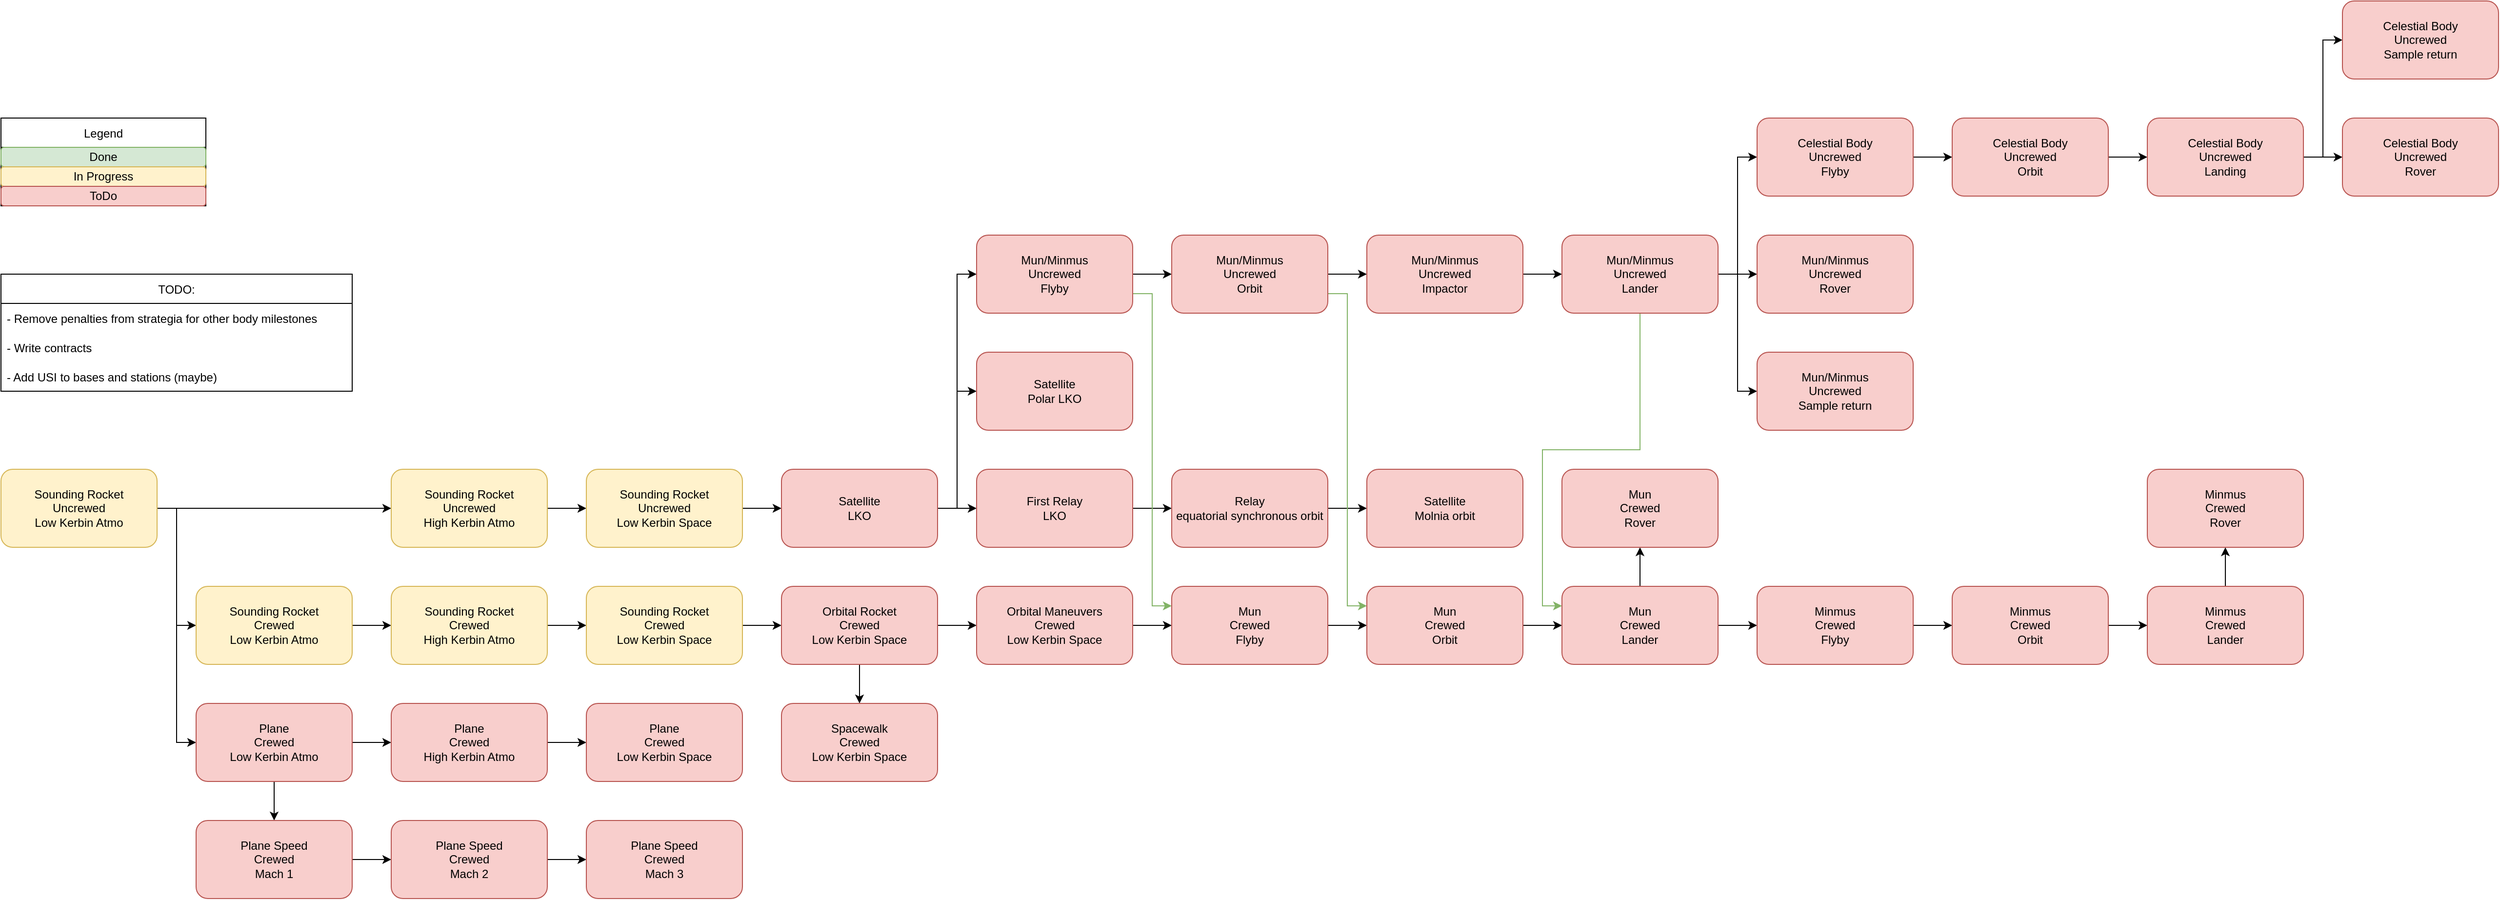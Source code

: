 <mxfile version="17.4.5" type="device"><diagram id="72ZmBjD8LnkfxQe6pM_F" name="Page-1"><mxGraphModel dx="2595" dy="2440" grid="1" gridSize="10" guides="1" tooltips="1" connect="1" arrows="1" fold="1" page="1" pageScale="1" pageWidth="850" pageHeight="1100" math="0" shadow="0"><root><mxCell id="0"/><mxCell id="1" parent="0"/><mxCell id="yF4MpGs21X09wfzkWnPu-3" style="edgeStyle=orthogonalEdgeStyle;rounded=0;orthogonalLoop=1;jettySize=auto;html=1;entryX=0;entryY=0.5;entryDx=0;entryDy=0;" edge="1" parent="1" source="yF4MpGs21X09wfzkWnPu-1" target="yF4MpGs21X09wfzkWnPu-2"><mxGeometry relative="1" as="geometry"/></mxCell><mxCell id="yF4MpGs21X09wfzkWnPu-7" style="edgeStyle=orthogonalEdgeStyle;rounded=0;orthogonalLoop=1;jettySize=auto;html=1;entryX=0;entryY=0.5;entryDx=0;entryDy=0;" edge="1" parent="1" source="yF4MpGs21X09wfzkWnPu-1" target="yF4MpGs21X09wfzkWnPu-6"><mxGeometry relative="1" as="geometry"/></mxCell><mxCell id="yF4MpGs21X09wfzkWnPu-110" style="edgeStyle=orthogonalEdgeStyle;rounded=0;orthogonalLoop=1;jettySize=auto;html=1;entryX=0;entryY=0.5;entryDx=0;entryDy=0;" edge="1" parent="1" source="yF4MpGs21X09wfzkWnPu-1" target="yF4MpGs21X09wfzkWnPu-109"><mxGeometry relative="1" as="geometry"/></mxCell><mxCell id="yF4MpGs21X09wfzkWnPu-1" value="&lt;div&gt;Sounding Rocket&lt;/div&gt;&lt;div&gt;Uncrewed&lt;br&gt;&lt;/div&gt;&lt;div&gt;Low Kerbin Atmo&lt;br&gt;&lt;/div&gt;" style="rounded=1;whiteSpace=wrap;html=1;fillColor=#fff2cc;strokeColor=#d6b656;" vertex="1" parent="1"><mxGeometry x="40" y="200" width="160" height="80" as="geometry"/></mxCell><mxCell id="yF4MpGs21X09wfzkWnPu-5" style="edgeStyle=orthogonalEdgeStyle;rounded=0;orthogonalLoop=1;jettySize=auto;html=1;entryX=0;entryY=0.5;entryDx=0;entryDy=0;" edge="1" parent="1" source="yF4MpGs21X09wfzkWnPu-2" target="yF4MpGs21X09wfzkWnPu-4"><mxGeometry relative="1" as="geometry"/></mxCell><mxCell id="yF4MpGs21X09wfzkWnPu-2" value="&lt;div&gt;Sounding Rocket&lt;/div&gt;&lt;div&gt;Uncrewed&lt;br&gt;&lt;/div&gt;&lt;div&gt;High Kerbin Atmo&lt;br&gt;&lt;/div&gt;" style="rounded=1;whiteSpace=wrap;html=1;fillColor=#fff2cc;strokeColor=#d6b656;" vertex="1" parent="1"><mxGeometry x="440" y="200" width="160" height="80" as="geometry"/></mxCell><mxCell id="yF4MpGs21X09wfzkWnPu-13" style="edgeStyle=orthogonalEdgeStyle;rounded=0;orthogonalLoop=1;jettySize=auto;html=1;entryX=0;entryY=0.5;entryDx=0;entryDy=0;" edge="1" parent="1" source="yF4MpGs21X09wfzkWnPu-4" target="yF4MpGs21X09wfzkWnPu-12"><mxGeometry relative="1" as="geometry"/></mxCell><mxCell id="yF4MpGs21X09wfzkWnPu-4" value="&lt;div&gt;Sounding Rocket&lt;/div&gt;&lt;div&gt;Uncrewed&lt;br&gt;&lt;/div&gt;&lt;div&gt;Low Kerbin Space&lt;br&gt;&lt;/div&gt;" style="rounded=1;whiteSpace=wrap;html=1;fillColor=#fff2cc;strokeColor=#d6b656;" vertex="1" parent="1"><mxGeometry x="640" y="200" width="160" height="80" as="geometry"/></mxCell><mxCell id="yF4MpGs21X09wfzkWnPu-10" style="edgeStyle=orthogonalEdgeStyle;rounded=0;orthogonalLoop=1;jettySize=auto;html=1;entryX=0;entryY=0.5;entryDx=0;entryDy=0;" edge="1" parent="1" source="yF4MpGs21X09wfzkWnPu-6" target="yF4MpGs21X09wfzkWnPu-8"><mxGeometry relative="1" as="geometry"/></mxCell><mxCell id="yF4MpGs21X09wfzkWnPu-6" value="&lt;div&gt;Sounding Rocket&lt;/div&gt;&lt;div&gt;Crewed&lt;br&gt;&lt;/div&gt;&lt;div&gt;Low Kerbin Atmo&lt;br&gt;&lt;/div&gt;" style="rounded=1;whiteSpace=wrap;html=1;fillColor=#fff2cc;strokeColor=#d6b656;" vertex="1" parent="1"><mxGeometry x="240" y="320" width="160" height="80" as="geometry"/></mxCell><mxCell id="yF4MpGs21X09wfzkWnPu-11" style="edgeStyle=orthogonalEdgeStyle;rounded=0;orthogonalLoop=1;jettySize=auto;html=1;entryX=0;entryY=0.5;entryDx=0;entryDy=0;" edge="1" parent="1" source="yF4MpGs21X09wfzkWnPu-8" target="yF4MpGs21X09wfzkWnPu-9"><mxGeometry relative="1" as="geometry"/></mxCell><mxCell id="yF4MpGs21X09wfzkWnPu-8" value="&lt;div&gt;Sounding Rocket&lt;/div&gt;&lt;div&gt;Crewed&lt;br&gt;&lt;/div&gt;&lt;div&gt;High Kerbin Atmo&lt;br&gt;&lt;/div&gt;" style="rounded=1;whiteSpace=wrap;html=1;fillColor=#fff2cc;strokeColor=#d6b656;" vertex="1" parent="1"><mxGeometry x="440" y="320" width="160" height="80" as="geometry"/></mxCell><mxCell id="yF4MpGs21X09wfzkWnPu-15" style="edgeStyle=orthogonalEdgeStyle;rounded=0;orthogonalLoop=1;jettySize=auto;html=1;entryX=0;entryY=0.5;entryDx=0;entryDy=0;" edge="1" parent="1" source="yF4MpGs21X09wfzkWnPu-9" target="yF4MpGs21X09wfzkWnPu-14"><mxGeometry relative="1" as="geometry"/></mxCell><mxCell id="yF4MpGs21X09wfzkWnPu-9" value="&lt;div&gt;Sounding Rocket&lt;/div&gt;&lt;div&gt;Crewed&lt;br&gt;&lt;/div&gt;&lt;div&gt;Low Kerbin Space&lt;br&gt;&lt;/div&gt;" style="rounded=1;whiteSpace=wrap;html=1;fillColor=#fff2cc;strokeColor=#d6b656;" vertex="1" parent="1"><mxGeometry x="640" y="320" width="160" height="80" as="geometry"/></mxCell><mxCell id="yF4MpGs21X09wfzkWnPu-17" style="edgeStyle=orthogonalEdgeStyle;rounded=0;orthogonalLoop=1;jettySize=auto;html=1;entryX=0;entryY=0.5;entryDx=0;entryDy=0;" edge="1" parent="1" source="yF4MpGs21X09wfzkWnPu-12" target="yF4MpGs21X09wfzkWnPu-16"><mxGeometry relative="1" as="geometry"/></mxCell><mxCell id="yF4MpGs21X09wfzkWnPu-19" style="edgeStyle=orthogonalEdgeStyle;rounded=0;orthogonalLoop=1;jettySize=auto;html=1;entryX=0;entryY=0.5;entryDx=0;entryDy=0;" edge="1" parent="1" source="yF4MpGs21X09wfzkWnPu-12" target="yF4MpGs21X09wfzkWnPu-18"><mxGeometry relative="1" as="geometry"/></mxCell><mxCell id="yF4MpGs21X09wfzkWnPu-28" style="edgeStyle=orthogonalEdgeStyle;rounded=0;orthogonalLoop=1;jettySize=auto;html=1;entryX=0;entryY=0.5;entryDx=0;entryDy=0;" edge="1" parent="1" source="yF4MpGs21X09wfzkWnPu-12" target="yF4MpGs21X09wfzkWnPu-27"><mxGeometry relative="1" as="geometry"/></mxCell><mxCell id="yF4MpGs21X09wfzkWnPu-12" value="&lt;div&gt;Satellite&lt;/div&gt;&lt;div&gt;LKO&lt;br&gt;&lt;/div&gt;" style="rounded=1;whiteSpace=wrap;html=1;fillColor=#f8cecc;strokeColor=#b85450;" vertex="1" parent="1"><mxGeometry x="840" y="200" width="160" height="80" as="geometry"/></mxCell><mxCell id="yF4MpGs21X09wfzkWnPu-64" style="edgeStyle=orthogonalEdgeStyle;rounded=0;orthogonalLoop=1;jettySize=auto;html=1;entryX=0;entryY=0.5;entryDx=0;entryDy=0;" edge="1" parent="1" source="yF4MpGs21X09wfzkWnPu-14" target="yF4MpGs21X09wfzkWnPu-63"><mxGeometry relative="1" as="geometry"/></mxCell><mxCell id="yF4MpGs21X09wfzkWnPu-112" style="edgeStyle=orthogonalEdgeStyle;rounded=0;orthogonalLoop=1;jettySize=auto;html=1;entryX=0.5;entryY=0;entryDx=0;entryDy=0;" edge="1" parent="1" source="yF4MpGs21X09wfzkWnPu-14" target="yF4MpGs21X09wfzkWnPu-111"><mxGeometry relative="1" as="geometry"/></mxCell><mxCell id="yF4MpGs21X09wfzkWnPu-14" value="&lt;div&gt;Orbital Rocket&lt;/div&gt;&lt;div&gt;Crewed&lt;br&gt;&lt;/div&gt;&lt;div&gt;Low Kerbin Space&lt;br&gt;&lt;/div&gt;" style="rounded=1;whiteSpace=wrap;html=1;fillColor=#f8cecc;strokeColor=#b85450;" vertex="1" parent="1"><mxGeometry x="840" y="320" width="160" height="80" as="geometry"/></mxCell><mxCell id="yF4MpGs21X09wfzkWnPu-25" style="edgeStyle=orthogonalEdgeStyle;rounded=0;orthogonalLoop=1;jettySize=auto;html=1;entryX=0;entryY=0.5;entryDx=0;entryDy=0;" edge="1" parent="1" source="yF4MpGs21X09wfzkWnPu-16" target="yF4MpGs21X09wfzkWnPu-20"><mxGeometry relative="1" as="geometry"/></mxCell><mxCell id="yF4MpGs21X09wfzkWnPu-16" value="First Relay&lt;br&gt;&lt;div&gt;LKO &lt;br&gt;&lt;/div&gt;" style="rounded=1;whiteSpace=wrap;html=1;fillColor=#f8cecc;strokeColor=#b85450;" vertex="1" parent="1"><mxGeometry x="1040" y="200" width="160" height="80" as="geometry"/></mxCell><mxCell id="yF4MpGs21X09wfzkWnPu-18" value="&lt;div&gt;Satellite&lt;/div&gt;&lt;div&gt;Polar LKO&lt;br&gt;&lt;/div&gt;" style="rounded=1;whiteSpace=wrap;html=1;fillColor=#f8cecc;strokeColor=#b85450;" vertex="1" parent="1"><mxGeometry x="1040" y="80" width="160" height="80" as="geometry"/></mxCell><mxCell id="yF4MpGs21X09wfzkWnPu-54" style="edgeStyle=orthogonalEdgeStyle;rounded=0;orthogonalLoop=1;jettySize=auto;html=1;entryX=0;entryY=0.5;entryDx=0;entryDy=0;" edge="1" parent="1" source="yF4MpGs21X09wfzkWnPu-20" target="yF4MpGs21X09wfzkWnPu-22"><mxGeometry relative="1" as="geometry"/></mxCell><mxCell id="yF4MpGs21X09wfzkWnPu-20" value="&lt;div&gt;Relay&lt;/div&gt;&lt;div&gt;equatorial synchronous orbit&lt;br&gt;&lt;/div&gt;" style="rounded=1;whiteSpace=wrap;html=1;fillColor=#f8cecc;strokeColor=#b85450;" vertex="1" parent="1"><mxGeometry x="1240" y="200" width="160" height="80" as="geometry"/></mxCell><mxCell id="yF4MpGs21X09wfzkWnPu-22" value="&lt;div&gt;Satellite&lt;/div&gt;&lt;div&gt;Molnia orbit&lt;br&gt;&lt;/div&gt;" style="rounded=1;whiteSpace=wrap;html=1;fillColor=#f8cecc;strokeColor=#b85450;" vertex="1" parent="1"><mxGeometry x="1440" y="200" width="160" height="80" as="geometry"/></mxCell><mxCell id="yF4MpGs21X09wfzkWnPu-30" style="edgeStyle=orthogonalEdgeStyle;rounded=0;orthogonalLoop=1;jettySize=auto;html=1;entryX=0;entryY=0.5;entryDx=0;entryDy=0;" edge="1" parent="1" source="yF4MpGs21X09wfzkWnPu-27" target="yF4MpGs21X09wfzkWnPu-29"><mxGeometry relative="1" as="geometry"/></mxCell><mxCell id="yF4MpGs21X09wfzkWnPu-79" style="edgeStyle=orthogonalEdgeStyle;rounded=0;orthogonalLoop=1;jettySize=auto;html=1;entryX=0;entryY=0.25;entryDx=0;entryDy=0;fillColor=#d5e8d4;strokeColor=#82b366;exitX=1;exitY=0.75;exitDx=0;exitDy=0;" edge="1" parent="1" source="yF4MpGs21X09wfzkWnPu-27" target="yF4MpGs21X09wfzkWnPu-66"><mxGeometry relative="1" as="geometry"><Array as="points"><mxPoint x="1220" y="20"/><mxPoint x="1220" y="340"/></Array></mxGeometry></mxCell><mxCell id="yF4MpGs21X09wfzkWnPu-27" value="&lt;div&gt;Mun/Minmus&lt;/div&gt;&lt;div&gt;Uncrewed&lt;br&gt;&lt;/div&gt;&lt;div&gt;Flyby&lt;br&gt;&lt;/div&gt;" style="rounded=1;whiteSpace=wrap;html=1;fillColor=#f8cecc;strokeColor=#b85450;" vertex="1" parent="1"><mxGeometry x="1040" y="-40" width="160" height="80" as="geometry"/></mxCell><mxCell id="yF4MpGs21X09wfzkWnPu-32" style="edgeStyle=orthogonalEdgeStyle;rounded=0;orthogonalLoop=1;jettySize=auto;html=1;entryX=0;entryY=0.5;entryDx=0;entryDy=0;" edge="1" parent="1" source="yF4MpGs21X09wfzkWnPu-29" target="yF4MpGs21X09wfzkWnPu-31"><mxGeometry relative="1" as="geometry"/></mxCell><mxCell id="yF4MpGs21X09wfzkWnPu-127" style="edgeStyle=orthogonalEdgeStyle;rounded=0;orthogonalLoop=1;jettySize=auto;html=1;entryX=0;entryY=0.25;entryDx=0;entryDy=0;fillColor=#d5e8d4;strokeColor=#82b366;exitX=1;exitY=0.75;exitDx=0;exitDy=0;" edge="1" parent="1" source="yF4MpGs21X09wfzkWnPu-29" target="yF4MpGs21X09wfzkWnPu-69"><mxGeometry relative="1" as="geometry"/></mxCell><mxCell id="yF4MpGs21X09wfzkWnPu-29" value="&lt;div&gt;Mun/Minmus&lt;/div&gt;&lt;div&gt;Uncrewed&lt;/div&gt;&lt;div&gt;Orbit&lt;br&gt;&lt;/div&gt;" style="rounded=1;whiteSpace=wrap;html=1;fillColor=#f8cecc;strokeColor=#b85450;" vertex="1" parent="1"><mxGeometry x="1240" y="-40" width="160" height="80" as="geometry"/></mxCell><mxCell id="yF4MpGs21X09wfzkWnPu-34" style="edgeStyle=orthogonalEdgeStyle;rounded=0;orthogonalLoop=1;jettySize=auto;html=1;entryX=0;entryY=0.5;entryDx=0;entryDy=0;" edge="1" parent="1" source="yF4MpGs21X09wfzkWnPu-31" target="yF4MpGs21X09wfzkWnPu-33"><mxGeometry relative="1" as="geometry"/></mxCell><mxCell id="yF4MpGs21X09wfzkWnPu-31" value="&lt;div&gt;Mun/Minmus&lt;/div&gt;&lt;div&gt;Uncrewed&lt;/div&gt;&lt;div&gt;Impactor&lt;br&gt;&lt;/div&gt;" style="rounded=1;whiteSpace=wrap;html=1;fillColor=#f8cecc;strokeColor=#b85450;" vertex="1" parent="1"><mxGeometry x="1440" y="-40" width="160" height="80" as="geometry"/></mxCell><mxCell id="yF4MpGs21X09wfzkWnPu-93" style="edgeStyle=orthogonalEdgeStyle;rounded=0;orthogonalLoop=1;jettySize=auto;html=1;entryX=0;entryY=0.5;entryDx=0;entryDy=0;" edge="1" parent="1" source="yF4MpGs21X09wfzkWnPu-33" target="yF4MpGs21X09wfzkWnPu-55"><mxGeometry relative="1" as="geometry"/></mxCell><mxCell id="yF4MpGs21X09wfzkWnPu-94" style="edgeStyle=orthogonalEdgeStyle;rounded=0;orthogonalLoop=1;jettySize=auto;html=1;entryX=0;entryY=0.5;entryDx=0;entryDy=0;" edge="1" parent="1" source="yF4MpGs21X09wfzkWnPu-33" target="yF4MpGs21X09wfzkWnPu-48"><mxGeometry relative="1" as="geometry"/></mxCell><mxCell id="yF4MpGs21X09wfzkWnPu-95" style="edgeStyle=orthogonalEdgeStyle;rounded=0;orthogonalLoop=1;jettySize=auto;html=1;entryX=0;entryY=0.5;entryDx=0;entryDy=0;" edge="1" parent="1" source="yF4MpGs21X09wfzkWnPu-33" target="yF4MpGs21X09wfzkWnPu-84"><mxGeometry relative="1" as="geometry"/></mxCell><mxCell id="yF4MpGs21X09wfzkWnPu-128" style="edgeStyle=orthogonalEdgeStyle;rounded=0;orthogonalLoop=1;jettySize=auto;html=1;entryX=0;entryY=0.25;entryDx=0;entryDy=0;fillColor=#d5e8d4;strokeColor=#82b366;" edge="1" parent="1" source="yF4MpGs21X09wfzkWnPu-33" target="yF4MpGs21X09wfzkWnPu-73"><mxGeometry relative="1" as="geometry"/></mxCell><mxCell id="yF4MpGs21X09wfzkWnPu-33" value="&lt;div&gt;Mun/Minmus&lt;/div&gt;&lt;div&gt;Uncrewed&lt;/div&gt;&lt;div&gt;Lander&lt;br&gt;&lt;/div&gt;" style="rounded=1;whiteSpace=wrap;html=1;fillColor=#f8cecc;strokeColor=#b85450;" vertex="1" parent="1"><mxGeometry x="1640" y="-40" width="160" height="80" as="geometry"/></mxCell><mxCell id="yF4MpGs21X09wfzkWnPu-88" style="edgeStyle=orthogonalEdgeStyle;rounded=0;orthogonalLoop=1;jettySize=auto;html=1;entryX=0;entryY=0.5;entryDx=0;entryDy=0;fillColor=#ffe6cc;strokeColor=#d79b00;" edge="1" parent="1" target="yF4MpGs21X09wfzkWnPu-50"><mxGeometry relative="1" as="geometry"><mxPoint x="1800" y="-240" as="sourcePoint"/></mxGeometry></mxCell><mxCell id="yF4MpGs21X09wfzkWnPu-48" value="&lt;div&gt;Mun/Minmus&lt;/div&gt;&lt;div&gt;Uncrewed&lt;/div&gt;&lt;div&gt;Rover&lt;br&gt;&lt;/div&gt;" style="rounded=1;whiteSpace=wrap;html=1;fillColor=#f8cecc;strokeColor=#b85450;" vertex="1" parent="1"><mxGeometry x="1840" y="-40" width="160" height="80" as="geometry"/></mxCell><mxCell id="yF4MpGs21X09wfzkWnPu-60" style="edgeStyle=orthogonalEdgeStyle;rounded=0;orthogonalLoop=1;jettySize=auto;html=1;entryX=0;entryY=0.5;entryDx=0;entryDy=0;" edge="1" parent="1" source="yF4MpGs21X09wfzkWnPu-55" target="yF4MpGs21X09wfzkWnPu-59"><mxGeometry relative="1" as="geometry"/></mxCell><mxCell id="yF4MpGs21X09wfzkWnPu-55" value="&lt;div&gt;Celestial Body&lt;/div&gt;&lt;div&gt;Uncrewed&lt;/div&gt;&lt;div&gt;Flyby&lt;/div&gt;" style="rounded=1;whiteSpace=wrap;html=1;fillColor=#f8cecc;strokeColor=#b85450;" vertex="1" parent="1"><mxGeometry x="1840" y="-160" width="160" height="80" as="geometry"/></mxCell><mxCell id="yF4MpGs21X09wfzkWnPu-62" style="edgeStyle=orthogonalEdgeStyle;rounded=0;orthogonalLoop=1;jettySize=auto;html=1;entryX=0;entryY=0.5;entryDx=0;entryDy=0;" edge="1" parent="1" source="yF4MpGs21X09wfzkWnPu-59" target="yF4MpGs21X09wfzkWnPu-61"><mxGeometry relative="1" as="geometry"/></mxCell><mxCell id="yF4MpGs21X09wfzkWnPu-59" value="&lt;div&gt;Celestial Body&lt;br&gt;&lt;/div&gt;&lt;div&gt;Uncrewed&lt;/div&gt;&lt;div&gt;Orbit&lt;br&gt;&lt;/div&gt;" style="rounded=1;whiteSpace=wrap;html=1;fillColor=#f8cecc;strokeColor=#b85450;" vertex="1" parent="1"><mxGeometry x="2040" y="-160" width="160" height="80" as="geometry"/></mxCell><mxCell id="yF4MpGs21X09wfzkWnPu-81" style="edgeStyle=orthogonalEdgeStyle;rounded=0;orthogonalLoop=1;jettySize=auto;html=1;entryX=0;entryY=0.5;entryDx=0;entryDy=0;" edge="1" parent="1" source="yF4MpGs21X09wfzkWnPu-61" target="yF4MpGs21X09wfzkWnPu-80"><mxGeometry relative="1" as="geometry"/></mxCell><mxCell id="yF4MpGs21X09wfzkWnPu-83" style="edgeStyle=orthogonalEdgeStyle;rounded=0;orthogonalLoop=1;jettySize=auto;html=1;entryX=0;entryY=0.5;entryDx=0;entryDy=0;" edge="1" parent="1" source="yF4MpGs21X09wfzkWnPu-61"><mxGeometry relative="1" as="geometry"><mxPoint x="2440" y="-240" as="targetPoint"/><Array as="points"><mxPoint x="2420" y="-120"/><mxPoint x="2420" y="-240"/></Array></mxGeometry></mxCell><mxCell id="yF4MpGs21X09wfzkWnPu-61" value="&lt;div&gt;Celestial Body&lt;br&gt;&lt;/div&gt;&lt;div&gt;Uncrewed&lt;/div&gt;&lt;div&gt;Landing&lt;br&gt;&lt;/div&gt;" style="rounded=1;whiteSpace=wrap;html=1;fillColor=#f8cecc;strokeColor=#b85450;" vertex="1" parent="1"><mxGeometry x="2240" y="-160" width="160" height="80" as="geometry"/></mxCell><mxCell id="yF4MpGs21X09wfzkWnPu-67" style="edgeStyle=orthogonalEdgeStyle;rounded=0;orthogonalLoop=1;jettySize=auto;html=1;entryX=0;entryY=0.5;entryDx=0;entryDy=0;" edge="1" parent="1" source="yF4MpGs21X09wfzkWnPu-63" target="yF4MpGs21X09wfzkWnPu-66"><mxGeometry relative="1" as="geometry"/></mxCell><mxCell id="yF4MpGs21X09wfzkWnPu-63" value="&lt;div&gt;Orbital Maneuvers&lt;/div&gt;&lt;div&gt;Crewed&lt;br&gt;&lt;/div&gt;&lt;div&gt;Low Kerbin Space&lt;br&gt;&lt;/div&gt;" style="rounded=1;whiteSpace=wrap;html=1;fillColor=#f8cecc;strokeColor=#b85450;" vertex="1" parent="1"><mxGeometry x="1040" y="320" width="160" height="80" as="geometry"/></mxCell><mxCell id="yF4MpGs21X09wfzkWnPu-75" style="edgeStyle=orthogonalEdgeStyle;rounded=0;orthogonalLoop=1;jettySize=auto;html=1;entryX=0;entryY=0.5;entryDx=0;entryDy=0;" edge="1" parent="1" source="yF4MpGs21X09wfzkWnPu-66" target="yF4MpGs21X09wfzkWnPu-69"><mxGeometry relative="1" as="geometry"/></mxCell><mxCell id="yF4MpGs21X09wfzkWnPu-66" value="&lt;div&gt;Mun&lt;/div&gt;&lt;div&gt;Crewed&lt;br&gt;&lt;/div&gt;&lt;div&gt;Flyby&lt;br&gt;&lt;/div&gt;" style="rounded=1;whiteSpace=wrap;html=1;fillColor=#f8cecc;strokeColor=#b85450;" vertex="1" parent="1"><mxGeometry x="1240" y="320" width="160" height="80" as="geometry"/></mxCell><mxCell id="yF4MpGs21X09wfzkWnPu-108" style="edgeStyle=orthogonalEdgeStyle;rounded=0;orthogonalLoop=1;jettySize=auto;html=1;entryX=0;entryY=0.5;entryDx=0;entryDy=0;" edge="1" parent="1" source="yF4MpGs21X09wfzkWnPu-69" target="yF4MpGs21X09wfzkWnPu-73"><mxGeometry relative="1" as="geometry"/></mxCell><mxCell id="yF4MpGs21X09wfzkWnPu-69" value="&lt;div&gt;Mun&lt;/div&gt;&lt;div&gt;Crewed&lt;/div&gt;&lt;div&gt;Orbit&lt;br&gt;&lt;/div&gt;" style="rounded=1;whiteSpace=wrap;html=1;fillColor=#f8cecc;strokeColor=#b85450;" vertex="1" parent="1"><mxGeometry x="1440" y="320" width="160" height="80" as="geometry"/></mxCell><mxCell id="yF4MpGs21X09wfzkWnPu-72" style="edgeStyle=orthogonalEdgeStyle;rounded=0;orthogonalLoop=1;jettySize=auto;html=1;entryX=0.5;entryY=1;entryDx=0;entryDy=0;" edge="1" parent="1" source="yF4MpGs21X09wfzkWnPu-73" target="yF4MpGs21X09wfzkWnPu-74"><mxGeometry relative="1" as="geometry"/></mxCell><mxCell id="yF4MpGs21X09wfzkWnPu-104" style="edgeStyle=orthogonalEdgeStyle;rounded=0;orthogonalLoop=1;jettySize=auto;html=1;entryX=0;entryY=0.5;entryDx=0;entryDy=0;" edge="1" parent="1" source="yF4MpGs21X09wfzkWnPu-73" target="yF4MpGs21X09wfzkWnPu-97"><mxGeometry relative="1" as="geometry"/></mxCell><mxCell id="yF4MpGs21X09wfzkWnPu-73" value="&lt;div&gt;Mun&lt;/div&gt;&lt;div&gt;Crewed&lt;/div&gt;&lt;div&gt;Lander&lt;br&gt;&lt;/div&gt;" style="rounded=1;whiteSpace=wrap;html=1;fillColor=#f8cecc;strokeColor=#b85450;" vertex="1" parent="1"><mxGeometry x="1640" y="320" width="160" height="80" as="geometry"/></mxCell><mxCell id="yF4MpGs21X09wfzkWnPu-74" value="&lt;div&gt;Mun&lt;/div&gt;&lt;div&gt;Crewed&lt;/div&gt;&lt;div&gt;Rover&lt;br&gt;&lt;/div&gt;" style="rounded=1;whiteSpace=wrap;html=1;fillColor=#f8cecc;strokeColor=#b85450;" vertex="1" parent="1"><mxGeometry x="1640" y="200" width="160" height="80" as="geometry"/></mxCell><mxCell id="yF4MpGs21X09wfzkWnPu-80" value="&lt;div&gt;Celestial Body&lt;br&gt;&lt;/div&gt;&lt;div&gt;Uncrewed&lt;/div&gt;&lt;div&gt;Rover&lt;/div&gt;" style="rounded=1;whiteSpace=wrap;html=1;fillColor=#f8cecc;strokeColor=#b85450;" vertex="1" parent="1"><mxGeometry x="2440" y="-160" width="160" height="80" as="geometry"/></mxCell><mxCell id="yF4MpGs21X09wfzkWnPu-82" value="&lt;div&gt;Celestial Body&lt;br&gt;&lt;/div&gt;&lt;div&gt;Uncrewed&lt;/div&gt;&lt;div&gt;Sample return&lt;/div&gt;" style="rounded=1;whiteSpace=wrap;html=1;fillColor=#f8cecc;strokeColor=#b85450;" vertex="1" parent="1"><mxGeometry x="2440" y="-280" width="160" height="80" as="geometry"/></mxCell><mxCell id="yF4MpGs21X09wfzkWnPu-84" value="&lt;div&gt;Mun/Minmus&lt;/div&gt;&lt;div&gt;Uncrewed&lt;/div&gt;&lt;div&gt;Sample return&lt;/div&gt;" style="rounded=1;whiteSpace=wrap;html=1;fillColor=#f8cecc;strokeColor=#b85450;" vertex="1" parent="1"><mxGeometry x="1840" y="80" width="160" height="80" as="geometry"/></mxCell><mxCell id="yF4MpGs21X09wfzkWnPu-96" style="edgeStyle=orthogonalEdgeStyle;rounded=0;orthogonalLoop=1;jettySize=auto;html=1;entryX=0;entryY=0.5;entryDx=0;entryDy=0;" edge="1" parent="1" source="yF4MpGs21X09wfzkWnPu-97" target="yF4MpGs21X09wfzkWnPu-99"><mxGeometry relative="1" as="geometry"/></mxCell><mxCell id="yF4MpGs21X09wfzkWnPu-97" value="&lt;div&gt;Minmus&lt;/div&gt;&lt;div&gt;Crewed&lt;br&gt;&lt;/div&gt;&lt;div&gt;Flyby&lt;br&gt;&lt;/div&gt;" style="rounded=1;whiteSpace=wrap;html=1;fillColor=#f8cecc;strokeColor=#b85450;" vertex="1" parent="1"><mxGeometry x="1840" y="320" width="160" height="80" as="geometry"/></mxCell><mxCell id="yF4MpGs21X09wfzkWnPu-105" style="edgeStyle=orthogonalEdgeStyle;rounded=0;orthogonalLoop=1;jettySize=auto;html=1;entryX=0;entryY=0.5;entryDx=0;entryDy=0;" edge="1" parent="1" source="yF4MpGs21X09wfzkWnPu-99" target="yF4MpGs21X09wfzkWnPu-102"><mxGeometry relative="1" as="geometry"/></mxCell><mxCell id="yF4MpGs21X09wfzkWnPu-99" value="&lt;div&gt;Minmus&lt;/div&gt;&lt;div&gt;Crewed&lt;/div&gt;&lt;div&gt;Orbit&lt;br&gt;&lt;/div&gt;" style="rounded=1;whiteSpace=wrap;html=1;fillColor=#f8cecc;strokeColor=#b85450;" vertex="1" parent="1"><mxGeometry x="2040" y="320" width="160" height="80" as="geometry"/></mxCell><mxCell id="yF4MpGs21X09wfzkWnPu-106" style="edgeStyle=orthogonalEdgeStyle;rounded=0;orthogonalLoop=1;jettySize=auto;html=1;entryX=0.5;entryY=1;entryDx=0;entryDy=0;" edge="1" parent="1" source="yF4MpGs21X09wfzkWnPu-102" target="yF4MpGs21X09wfzkWnPu-103"><mxGeometry relative="1" as="geometry"/></mxCell><mxCell id="yF4MpGs21X09wfzkWnPu-102" value="&lt;div&gt;Minmus&lt;/div&gt;&lt;div&gt;Crewed&lt;/div&gt;&lt;div&gt;Lander&lt;br&gt;&lt;/div&gt;" style="rounded=1;whiteSpace=wrap;html=1;fillColor=#f8cecc;strokeColor=#b85450;" vertex="1" parent="1"><mxGeometry x="2240" y="320" width="160" height="80" as="geometry"/></mxCell><mxCell id="yF4MpGs21X09wfzkWnPu-103" value="&lt;div&gt;Minmus&lt;/div&gt;&lt;div&gt;Crewed&lt;/div&gt;&lt;div&gt;Rover&lt;br&gt;&lt;/div&gt;" style="rounded=1;whiteSpace=wrap;html=1;fillColor=#f8cecc;strokeColor=#b85450;" vertex="1" parent="1"><mxGeometry x="2240" y="200" width="160" height="80" as="geometry"/></mxCell><mxCell id="yF4MpGs21X09wfzkWnPu-114" style="edgeStyle=orthogonalEdgeStyle;rounded=0;orthogonalLoop=1;jettySize=auto;html=1;entryX=0;entryY=0.5;entryDx=0;entryDy=0;" edge="1" parent="1" source="yF4MpGs21X09wfzkWnPu-109" target="yF4MpGs21X09wfzkWnPu-113"><mxGeometry relative="1" as="geometry"/></mxCell><mxCell id="yF4MpGs21X09wfzkWnPu-117" style="edgeStyle=orthogonalEdgeStyle;rounded=0;orthogonalLoop=1;jettySize=auto;html=1;entryX=0.5;entryY=0;entryDx=0;entryDy=0;" edge="1" parent="1" source="yF4MpGs21X09wfzkWnPu-109" target="yF4MpGs21X09wfzkWnPu-116"><mxGeometry relative="1" as="geometry"/></mxCell><mxCell id="yF4MpGs21X09wfzkWnPu-109" value="&lt;div&gt;Plane&lt;/div&gt;&lt;div&gt;Crewed&lt;br&gt;&lt;/div&gt;&lt;div&gt;Low Kerbin Atmo&lt;br&gt;&lt;/div&gt;" style="rounded=1;whiteSpace=wrap;html=1;fillColor=#f8cecc;strokeColor=#b85450;" vertex="1" parent="1"><mxGeometry x="240" y="440" width="160" height="80" as="geometry"/></mxCell><mxCell id="yF4MpGs21X09wfzkWnPu-111" value="&lt;div&gt;Spacewalk&lt;br&gt;&lt;/div&gt;&lt;div&gt;Crewed&lt;br&gt;&lt;/div&gt;&lt;div&gt;Low Kerbin Space&lt;br&gt;&lt;/div&gt;" style="rounded=1;whiteSpace=wrap;html=1;fillColor=#f8cecc;strokeColor=#b85450;" vertex="1" parent="1"><mxGeometry x="840" y="440" width="160" height="80" as="geometry"/></mxCell><mxCell id="yF4MpGs21X09wfzkWnPu-122" style="edgeStyle=orthogonalEdgeStyle;rounded=0;orthogonalLoop=1;jettySize=auto;html=1;entryX=0;entryY=0.5;entryDx=0;entryDy=0;" edge="1" parent="1" source="yF4MpGs21X09wfzkWnPu-113" target="yF4MpGs21X09wfzkWnPu-115"><mxGeometry relative="1" as="geometry"/></mxCell><mxCell id="yF4MpGs21X09wfzkWnPu-113" value="&lt;div&gt;Plane&lt;/div&gt;&lt;div&gt;Crewed&lt;br&gt;&lt;/div&gt;&lt;div&gt;High Kerbin Atmo&lt;br&gt;&lt;/div&gt;" style="rounded=1;whiteSpace=wrap;html=1;fillColor=#f8cecc;strokeColor=#b85450;" vertex="1" parent="1"><mxGeometry x="440" y="440" width="160" height="80" as="geometry"/></mxCell><mxCell id="yF4MpGs21X09wfzkWnPu-115" value="&lt;div&gt;Plane&lt;/div&gt;&lt;div&gt;Crewed&lt;br&gt;&lt;/div&gt;&lt;div&gt;Low Kerbin Space&lt;br&gt;&lt;/div&gt;" style="rounded=1;whiteSpace=wrap;html=1;fillColor=#f8cecc;strokeColor=#b85450;" vertex="1" parent="1"><mxGeometry x="640" y="440" width="160" height="80" as="geometry"/></mxCell><mxCell id="yF4MpGs21X09wfzkWnPu-119" style="edgeStyle=orthogonalEdgeStyle;rounded=0;orthogonalLoop=1;jettySize=auto;html=1;entryX=0;entryY=0.5;entryDx=0;entryDy=0;" edge="1" parent="1" source="yF4MpGs21X09wfzkWnPu-116" target="yF4MpGs21X09wfzkWnPu-118"><mxGeometry relative="1" as="geometry"/></mxCell><mxCell id="yF4MpGs21X09wfzkWnPu-116" value="&lt;div&gt;Plane Speed&lt;br&gt;&lt;/div&gt;&lt;div&gt;Crewed&lt;br&gt;&lt;/div&gt;&lt;div&gt;Mach 1&lt;br&gt;&lt;/div&gt;" style="rounded=1;whiteSpace=wrap;html=1;fillColor=#f8cecc;strokeColor=#b85450;" vertex="1" parent="1"><mxGeometry x="240" y="560" width="160" height="80" as="geometry"/></mxCell><mxCell id="yF4MpGs21X09wfzkWnPu-121" style="edgeStyle=orthogonalEdgeStyle;rounded=0;orthogonalLoop=1;jettySize=auto;html=1;entryX=0;entryY=0.5;entryDx=0;entryDy=0;" edge="1" parent="1" source="yF4MpGs21X09wfzkWnPu-118" target="yF4MpGs21X09wfzkWnPu-120"><mxGeometry relative="1" as="geometry"/></mxCell><mxCell id="yF4MpGs21X09wfzkWnPu-118" value="&lt;div&gt;Plane Speed&lt;br&gt;&lt;/div&gt;&lt;div&gt;Crewed&lt;br&gt;&lt;/div&gt;&lt;div&gt;Mach 2&lt;br&gt;&lt;/div&gt;" style="rounded=1;whiteSpace=wrap;html=1;fillColor=#f8cecc;strokeColor=#b85450;" vertex="1" parent="1"><mxGeometry x="440" y="560" width="160" height="80" as="geometry"/></mxCell><mxCell id="yF4MpGs21X09wfzkWnPu-120" value="&lt;div&gt;Plane Speed&lt;br&gt;&lt;/div&gt;&lt;div&gt;Crewed&lt;br&gt;&lt;/div&gt;&lt;div&gt;Mach 3&lt;br&gt;&lt;/div&gt;" style="rounded=1;whiteSpace=wrap;html=1;fillColor=#f8cecc;strokeColor=#b85450;" vertex="1" parent="1"><mxGeometry x="640" y="560" width="160" height="80" as="geometry"/></mxCell><mxCell id="yF4MpGs21X09wfzkWnPu-123" value="TODO:" style="swimlane;fontStyle=0;childLayout=stackLayout;horizontal=1;startSize=30;horizontalStack=0;resizeParent=1;resizeParentMax=0;resizeLast=0;collapsible=1;marginBottom=0;" vertex="1" parent="1"><mxGeometry x="40" width="360" height="120" as="geometry"><mxRectangle x="40" width="70" height="30" as="alternateBounds"/></mxGeometry></mxCell><mxCell id="yF4MpGs21X09wfzkWnPu-124" value="- Remove penalties from strategia for other body milestones" style="text;strokeColor=none;fillColor=none;align=left;verticalAlign=middle;spacingLeft=4;spacingRight=4;overflow=hidden;points=[[0,0.5],[1,0.5]];portConstraint=eastwest;rotatable=0;" vertex="1" parent="yF4MpGs21X09wfzkWnPu-123"><mxGeometry y="30" width="360" height="30" as="geometry"/></mxCell><mxCell id="yF4MpGs21X09wfzkWnPu-125" value="- Write contracts " style="text;strokeColor=none;fillColor=none;align=left;verticalAlign=middle;spacingLeft=4;spacingRight=4;overflow=hidden;points=[[0,0.5],[1,0.5]];portConstraint=eastwest;rotatable=0;" vertex="1" parent="yF4MpGs21X09wfzkWnPu-123"><mxGeometry y="60" width="360" height="30" as="geometry"/></mxCell><mxCell id="yF4MpGs21X09wfzkWnPu-126" value="- Add USI to bases and stations (maybe)" style="text;strokeColor=none;fillColor=none;align=left;verticalAlign=middle;spacingLeft=4;spacingRight=4;overflow=hidden;points=[[0,0.5],[1,0.5]];portConstraint=eastwest;rotatable=0;" vertex="1" parent="yF4MpGs21X09wfzkWnPu-123"><mxGeometry y="90" width="360" height="30" as="geometry"/></mxCell><mxCell id="yF4MpGs21X09wfzkWnPu-129" value="Legend" style="swimlane;fontStyle=0;childLayout=stackLayout;horizontal=1;startSize=30;horizontalStack=0;resizeParent=1;resizeParentMax=0;resizeLast=0;collapsible=1;marginBottom=0;" vertex="1" parent="1"><mxGeometry x="40" y="-160" width="210" height="90" as="geometry"/></mxCell><mxCell id="yF4MpGs21X09wfzkWnPu-135" value="Done" style="rounded=1;whiteSpace=wrap;html=1;fillColor=#d5e8d4;strokeColor=#82b366;" vertex="1" parent="yF4MpGs21X09wfzkWnPu-129"><mxGeometry y="30" width="210" height="20" as="geometry"/></mxCell><mxCell id="yF4MpGs21X09wfzkWnPu-136" value="In Progress" style="rounded=1;whiteSpace=wrap;html=1;fillColor=#fff2cc;strokeColor=#d6b656;" vertex="1" parent="yF4MpGs21X09wfzkWnPu-129"><mxGeometry y="50" width="210" height="20" as="geometry"/></mxCell><mxCell id="yF4MpGs21X09wfzkWnPu-133" value="ToDo" style="rounded=1;whiteSpace=wrap;html=1;fillColor=#f8cecc;strokeColor=#b85450;" vertex="1" parent="yF4MpGs21X09wfzkWnPu-129"><mxGeometry y="70" width="210" height="20" as="geometry"/></mxCell></root></mxGraphModel></diagram></mxfile>